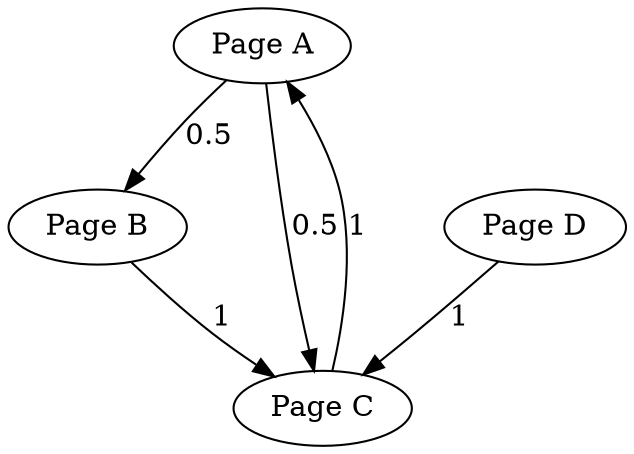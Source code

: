 digraph {
"Page A"->"Page B" [label="0.5"];
"Page A"->"Page C" [label="0.5"];
"Page C"->"Page A" [label="1"];
"Page B"->"Page C" [label="1"];
"Page D"->"Page C" [label="1"];
}
